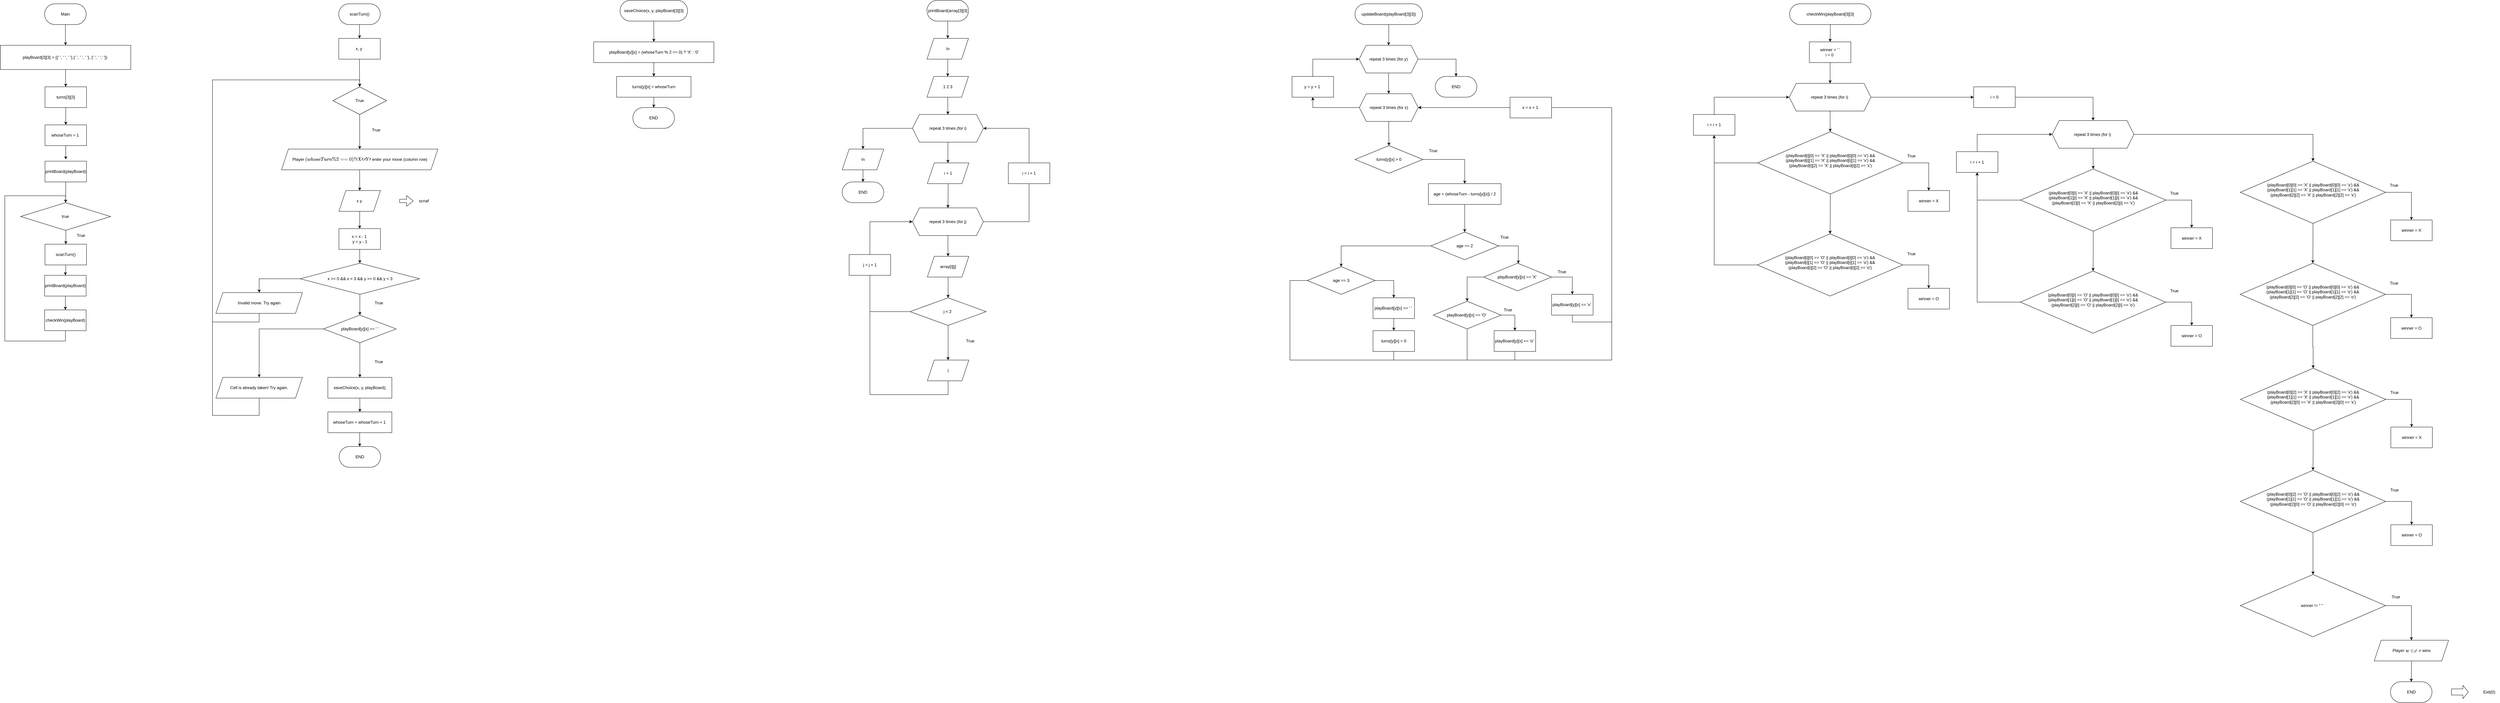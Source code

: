<mxfile>
    <diagram name="Page-1" id="CCfLwOTDMm2aRFTN9VpO">
        <mxGraphModel dx="909" dy="486" grid="1" gridSize="10" guides="1" tooltips="1" connect="1" arrows="1" fold="1" page="1" pageScale="1" pageWidth="850" pageHeight="1100" math="0" shadow="0">
            <root>
                <mxCell id="0"/>
                <mxCell id="1" parent="0"/>
                <mxCell id="NhcGAeQ0xQc54fAubXee-3" value="" style="edgeStyle=orthogonalEdgeStyle;rounded=0;orthogonalLoop=1;jettySize=auto;html=1;" parent="1" source="NhcGAeQ0xQc54fAubXee-1" target="NhcGAeQ0xQc54fAubXee-2" edge="1">
                    <mxGeometry relative="1" as="geometry"/>
                </mxCell>
                <mxCell id="NhcGAeQ0xQc54fAubXee-1" value="Main" style="rounded=1;whiteSpace=wrap;html=1;arcSize=50;" parent="1" vertex="1">
                    <mxGeometry x="365" y="60" width="120" height="60" as="geometry"/>
                </mxCell>
                <mxCell id="NhcGAeQ0xQc54fAubXee-5" value="" style="edgeStyle=orthogonalEdgeStyle;rounded=0;orthogonalLoop=1;jettySize=auto;html=1;" parent="1" source="NhcGAeQ0xQc54fAubXee-2" target="NhcGAeQ0xQc54fAubXee-4" edge="1">
                    <mxGeometry relative="1" as="geometry"/>
                </mxCell>
                <mxCell id="NhcGAeQ0xQc54fAubXee-2" value="playBoard[3][3] = {&lt;span style=&quot;background-color: transparent; color: light-dark(rgb(0, 0, 0), rgb(255, 255, 255));&quot;&gt;{&#39; &#39;, &#39; &#39;, &#39; &#39;},{&#39; &#39;, &#39; &#39;, &#39; &#39;}, {&#39; &#39;, &#39; &#39;,&#39; &#39;}}&amp;nbsp;&lt;/span&gt;" style="rounded=0;whiteSpace=wrap;html=1;" parent="1" vertex="1">
                    <mxGeometry x="237" y="180" width="377" height="70" as="geometry"/>
                </mxCell>
                <mxCell id="NhcGAeQ0xQc54fAubXee-7" value="" style="edgeStyle=orthogonalEdgeStyle;rounded=0;orthogonalLoop=1;jettySize=auto;html=1;" parent="1" source="NhcGAeQ0xQc54fAubXee-4" target="NhcGAeQ0xQc54fAubXee-6" edge="1">
                    <mxGeometry relative="1" as="geometry"/>
                </mxCell>
                <mxCell id="NhcGAeQ0xQc54fAubXee-4" value="turns[3][3]" style="rounded=0;whiteSpace=wrap;html=1;" parent="1" vertex="1">
                    <mxGeometry x="366" y="300" width="120" height="60" as="geometry"/>
                </mxCell>
                <mxCell id="NhcGAeQ0xQc54fAubXee-11" value="" style="edgeStyle=orthogonalEdgeStyle;rounded=0;orthogonalLoop=1;jettySize=auto;html=1;" parent="1" source="NhcGAeQ0xQc54fAubXee-6" edge="1">
                    <mxGeometry relative="1" as="geometry">
                        <mxPoint x="426" y="510" as="targetPoint"/>
                    </mxGeometry>
                </mxCell>
                <mxCell id="NhcGAeQ0xQc54fAubXee-6" value="whoseTurn = 1&amp;nbsp;" style="rounded=0;whiteSpace=wrap;html=1;" parent="1" vertex="1">
                    <mxGeometry x="366" y="410" width="120" height="60" as="geometry"/>
                </mxCell>
                <mxCell id="NhcGAeQ0xQc54fAubXee-26" value="" style="edgeStyle=orthogonalEdgeStyle;rounded=0;orthogonalLoop=1;jettySize=auto;html=1;" parent="1" source="NhcGAeQ0xQc54fAubXee-24" target="NhcGAeQ0xQc54fAubXee-25" edge="1">
                    <mxGeometry relative="1" as="geometry"/>
                </mxCell>
                <mxCell id="NhcGAeQ0xQc54fAubXee-24" value="scanTurn()" style="rounded=1;whiteSpace=wrap;html=1;arcSize=50;" parent="1" vertex="1">
                    <mxGeometry x="1215" y="60" width="120" height="60" as="geometry"/>
                </mxCell>
                <mxCell id="NhcGAeQ0xQc54fAubXee-52" value="" style="edgeStyle=orthogonalEdgeStyle;rounded=0;orthogonalLoop=1;jettySize=auto;html=1;" parent="1" source="NhcGAeQ0xQc54fAubXee-25" target="NhcGAeQ0xQc54fAubXee-50" edge="1">
                    <mxGeometry relative="1" as="geometry"/>
                </mxCell>
                <mxCell id="NhcGAeQ0xQc54fAubXee-25" value="x, y&amp;nbsp;" style="rounded=0;whiteSpace=wrap;html=1;" parent="1" vertex="1">
                    <mxGeometry x="1215" y="160" width="120" height="60" as="geometry"/>
                </mxCell>
                <mxCell id="NhcGAeQ0xQc54fAubXee-72" value="" style="edgeStyle=orthogonalEdgeStyle;rounded=0;orthogonalLoop=1;jettySize=auto;html=1;" parent="1" source="NhcGAeQ0xQc54fAubXee-50" target="NhcGAeQ0xQc54fAubXee-54" edge="1">
                    <mxGeometry relative="1" as="geometry"/>
                </mxCell>
                <mxCell id="NhcGAeQ0xQc54fAubXee-50" value="True" style="rhombus;whiteSpace=wrap;html=1;" parent="1" vertex="1">
                    <mxGeometry x="1198" y="300" width="155" height="80" as="geometry"/>
                </mxCell>
                <mxCell id="NhcGAeQ0xQc54fAubXee-53" value="" style="edgeStyle=orthogonalEdgeStyle;rounded=0;orthogonalLoop=1;jettySize=auto;html=1;" parent="1" source="NhcGAeQ0xQc54fAubXee-54" target="NhcGAeQ0xQc54fAubXee-56" edge="1">
                    <mxGeometry relative="1" as="geometry"/>
                </mxCell>
                <mxCell id="NhcGAeQ0xQc54fAubXee-54" value="Player `(whoseTurn % 2 == 0) ? &#39;X&#39; : &#39;Y&#39;` enter your move (column row)" style="shape=parallelogram;perimeter=parallelogramPerimeter;whiteSpace=wrap;html=1;fixedSize=1;" parent="1" vertex="1">
                    <mxGeometry x="1049.5" y="480" width="452" height="60" as="geometry"/>
                </mxCell>
                <mxCell id="NhcGAeQ0xQc54fAubXee-55" value="" style="edgeStyle=orthogonalEdgeStyle;rounded=0;orthogonalLoop=1;jettySize=auto;html=1;" parent="1" source="NhcGAeQ0xQc54fAubXee-56" target="NhcGAeQ0xQc54fAubXee-60" edge="1">
                    <mxGeometry relative="1" as="geometry"/>
                </mxCell>
                <mxCell id="NhcGAeQ0xQc54fAubXee-56" value="x y&amp;nbsp;" style="shape=parallelogram;perimeter=parallelogramPerimeter;whiteSpace=wrap;html=1;fixedSize=1;" parent="1" vertex="1">
                    <mxGeometry x="1215.5" y="600" width="120" height="60" as="geometry"/>
                </mxCell>
                <mxCell id="NhcGAeQ0xQc54fAubXee-57" value="scnaf" style="text;html=1;align=center;verticalAlign=middle;whiteSpace=wrap;rounded=0;" parent="1" vertex="1">
                    <mxGeometry x="1430.5" y="615" width="60" height="30" as="geometry"/>
                </mxCell>
                <mxCell id="NhcGAeQ0xQc54fAubXee-58" value="" style="shape=flexArrow;endArrow=classic;html=1;rounded=0;entryX=0;entryY=0.5;entryDx=0;entryDy=0;" parent="1" target="NhcGAeQ0xQc54fAubXee-57" edge="1">
                    <mxGeometry width="50" height="50" relative="1" as="geometry">
                        <mxPoint x="1390.5" y="630" as="sourcePoint"/>
                        <mxPoint x="1410.5" y="620" as="targetPoint"/>
                    </mxGeometry>
                </mxCell>
                <mxCell id="NhcGAeQ0xQc54fAubXee-59" value="" style="edgeStyle=orthogonalEdgeStyle;rounded=0;orthogonalLoop=1;jettySize=auto;html=1;" parent="1" source="NhcGAeQ0xQc54fAubXee-60" target="NhcGAeQ0xQc54fAubXee-62" edge="1">
                    <mxGeometry relative="1" as="geometry"/>
                </mxCell>
                <mxCell id="NhcGAeQ0xQc54fAubXee-60" value="x = x - 1&amp;nbsp;&lt;div&gt;y = y - 1&lt;/div&gt;" style="rounded=0;whiteSpace=wrap;html=1;" parent="1" vertex="1">
                    <mxGeometry x="1215.5" y="710" width="120" height="60" as="geometry"/>
                </mxCell>
                <mxCell id="NhcGAeQ0xQc54fAubXee-61" style="edgeStyle=orthogonalEdgeStyle;rounded=0;orthogonalLoop=1;jettySize=auto;html=1;" parent="1" source="NhcGAeQ0xQc54fAubXee-62" target="NhcGAeQ0xQc54fAubXee-64" edge="1">
                    <mxGeometry relative="1" as="geometry">
                        <Array as="points">
                            <mxPoint x="1276.5" y="990"/>
                            <mxPoint x="1276.5" y="960"/>
                        </Array>
                    </mxGeometry>
                </mxCell>
                <mxCell id="NhcGAeQ0xQc54fAubXee-80" style="edgeStyle=orthogonalEdgeStyle;rounded=0;orthogonalLoop=1;jettySize=auto;html=1;" parent="1" source="NhcGAeQ0xQc54fAubXee-62" target="NhcGAeQ0xQc54fAubXee-79" edge="1">
                    <mxGeometry relative="1" as="geometry">
                        <Array as="points">
                            <mxPoint x="985" y="855"/>
                        </Array>
                    </mxGeometry>
                </mxCell>
                <mxCell id="NhcGAeQ0xQc54fAubXee-62" value="x &amp;gt;= 0 &amp;amp;&amp;amp; x &amp;lt; 3 &amp;amp;&amp;amp; y &amp;gt;= 0 &amp;amp;&amp;amp; y &amp;lt; 3" style="rhombus;whiteSpace=wrap;html=1;" parent="1" vertex="1">
                    <mxGeometry x="1103.5" y="810" width="345" height="90" as="geometry"/>
                </mxCell>
                <mxCell id="NhcGAeQ0xQc54fAubXee-63" value="" style="edgeStyle=orthogonalEdgeStyle;rounded=0;orthogonalLoop=1;jettySize=auto;html=1;" parent="1" source="NhcGAeQ0xQc54fAubXee-64" target="NhcGAeQ0xQc54fAubXee-68" edge="1">
                    <mxGeometry relative="1" as="geometry"/>
                </mxCell>
                <mxCell id="NhcGAeQ0xQc54fAubXee-76" style="edgeStyle=orthogonalEdgeStyle;rounded=0;orthogonalLoop=1;jettySize=auto;html=1;entryX=0.5;entryY=0;entryDx=0;entryDy=0;" parent="1" source="NhcGAeQ0xQc54fAubXee-64" target="NhcGAeQ0xQc54fAubXee-75" edge="1">
                    <mxGeometry relative="1" as="geometry"/>
                </mxCell>
                <mxCell id="NhcGAeQ0xQc54fAubXee-64" value="playBoard[y][x] == &#39; &#39;" style="rhombus;whiteSpace=wrap;html=1;" parent="1" vertex="1">
                    <mxGeometry x="1171" y="960" width="210" height="80" as="geometry"/>
                </mxCell>
                <mxCell id="NhcGAeQ0xQc54fAubXee-65" value="True" style="text;html=1;align=center;verticalAlign=middle;whiteSpace=wrap;rounded=0;" parent="1" vertex="1">
                    <mxGeometry x="1300.5" y="910" width="60" height="30" as="geometry"/>
                </mxCell>
                <mxCell id="NhcGAeQ0xQc54fAubXee-66" value="True" style="text;html=1;align=center;verticalAlign=middle;whiteSpace=wrap;rounded=0;" parent="1" vertex="1">
                    <mxGeometry x="1300.5" y="1080" width="60" height="30" as="geometry"/>
                </mxCell>
                <mxCell id="NhcGAeQ0xQc54fAubXee-67" value="" style="edgeStyle=orthogonalEdgeStyle;rounded=0;orthogonalLoop=1;jettySize=auto;html=1;" parent="1" source="NhcGAeQ0xQc54fAubXee-68" target="NhcGAeQ0xQc54fAubXee-70" edge="1">
                    <mxGeometry relative="1" as="geometry"/>
                </mxCell>
                <mxCell id="NhcGAeQ0xQc54fAubXee-68" value="saveChoice(x, y, playBoard);" style="rounded=0;whiteSpace=wrap;html=1;" parent="1" vertex="1">
                    <mxGeometry x="1183.5" y="1140" width="185" height="60" as="geometry"/>
                </mxCell>
                <mxCell id="NhcGAeQ0xQc54fAubXee-69" value="" style="edgeStyle=orthogonalEdgeStyle;rounded=0;orthogonalLoop=1;jettySize=auto;html=1;" parent="1" source="NhcGAeQ0xQc54fAubXee-70" edge="1">
                    <mxGeometry relative="1" as="geometry">
                        <mxPoint x="1275.478" y="1340" as="targetPoint"/>
                    </mxGeometry>
                </mxCell>
                <mxCell id="NhcGAeQ0xQc54fAubXee-70" value="whoseTurn = whoseTurn + 1&amp;nbsp;" style="rounded=0;whiteSpace=wrap;html=1;" parent="1" vertex="1">
                    <mxGeometry x="1183.5" y="1240" width="185" height="60" as="geometry"/>
                </mxCell>
                <mxCell id="NhcGAeQ0xQc54fAubXee-73" value="True" style="text;html=1;align=center;verticalAlign=middle;whiteSpace=wrap;rounded=0;" parent="1" vertex="1">
                    <mxGeometry x="1293" y="410" width="60" height="30" as="geometry"/>
                </mxCell>
                <mxCell id="NhcGAeQ0xQc54fAubXee-77" style="edgeStyle=orthogonalEdgeStyle;rounded=0;orthogonalLoop=1;jettySize=auto;html=1;entryX=0.5;entryY=0;entryDx=0;entryDy=0;" parent="1" source="NhcGAeQ0xQc54fAubXee-75" target="NhcGAeQ0xQc54fAubXee-50" edge="1">
                    <mxGeometry relative="1" as="geometry">
                        <Array as="points">
                            <mxPoint x="985" y="1250"/>
                            <mxPoint x="850" y="1250"/>
                            <mxPoint x="850" y="280"/>
                            <mxPoint x="1276" y="280"/>
                        </Array>
                    </mxGeometry>
                </mxCell>
                <mxCell id="NhcGAeQ0xQc54fAubXee-75" value="Cell is already taken! Try again." style="shape=parallelogram;perimeter=parallelogramPerimeter;whiteSpace=wrap;html=1;fixedSize=1;" parent="1" vertex="1">
                    <mxGeometry x="860" y="1140" width="250" height="60" as="geometry"/>
                </mxCell>
                <mxCell id="NhcGAeQ0xQc54fAubXee-81" style="edgeStyle=orthogonalEdgeStyle;rounded=0;orthogonalLoop=1;jettySize=auto;html=1;entryX=0.5;entryY=0;entryDx=0;entryDy=0;" parent="1" source="NhcGAeQ0xQc54fAubXee-79" target="NhcGAeQ0xQc54fAubXee-50" edge="1">
                    <mxGeometry relative="1" as="geometry">
                        <Array as="points">
                            <mxPoint x="985" y="980"/>
                            <mxPoint x="850" y="980"/>
                            <mxPoint x="850" y="280"/>
                            <mxPoint x="1275" y="280"/>
                        </Array>
                    </mxGeometry>
                </mxCell>
                <mxCell id="NhcGAeQ0xQc54fAubXee-79" value="&lt;span style=&quot;text-align: left;&quot;&gt;Invalid move. Try again&lt;/span&gt;" style="shape=parallelogram;perimeter=parallelogramPerimeter;whiteSpace=wrap;html=1;fixedSize=1;" parent="1" vertex="1">
                    <mxGeometry x="860" y="895" width="250" height="60" as="geometry"/>
                </mxCell>
                <mxCell id="NhcGAeQ0xQc54fAubXee-82" value="END" style="rounded=1;whiteSpace=wrap;html=1;arcSize=50;" parent="1" vertex="1">
                    <mxGeometry x="1216" y="1340" width="120" height="60" as="geometry"/>
                </mxCell>
                <mxCell id="VlTGWlfuHlnU-Y2UPzUy-5" value="" style="edgeStyle=orthogonalEdgeStyle;rounded=0;orthogonalLoop=1;jettySize=auto;html=1;" parent="1" source="VlTGWlfuHlnU-Y2UPzUy-2" target="VlTGWlfuHlnU-Y2UPzUy-4" edge="1">
                    <mxGeometry relative="1" as="geometry"/>
                </mxCell>
                <mxCell id="VlTGWlfuHlnU-Y2UPzUy-2" value="saveChoice(x, y, playBoard[3][3]" style="rounded=1;whiteSpace=wrap;html=1;arcSize=50;" parent="1" vertex="1">
                    <mxGeometry x="2028" y="50" width="195" height="60" as="geometry"/>
                </mxCell>
                <mxCell id="rTqfl7RvxBRZZm_zLEZS-4" value="" style="edgeStyle=orthogonalEdgeStyle;rounded=0;orthogonalLoop=1;jettySize=auto;html=1;" parent="1" source="VlTGWlfuHlnU-Y2UPzUy-4" target="rTqfl7RvxBRZZm_zLEZS-3" edge="1">
                    <mxGeometry relative="1" as="geometry"/>
                </mxCell>
                <mxCell id="VlTGWlfuHlnU-Y2UPzUy-4" value="playBoard[y][x] = (whoseTurn % 2 == 0) ? &#39;X&#39; : &#39;0&#39;" style="rounded=0;whiteSpace=wrap;html=1;" parent="1" vertex="1">
                    <mxGeometry x="1951.75" y="170" width="347.5" height="60" as="geometry"/>
                </mxCell>
                <mxCell id="VlTGWlfuHlnU-Y2UPzUy-6" value="END" style="rounded=1;whiteSpace=wrap;html=1;arcSize=50;" parent="1" vertex="1">
                    <mxGeometry x="2065" y="360" width="120" height="60" as="geometry"/>
                </mxCell>
                <mxCell id="rTqfl7RvxBRZZm_zLEZS-7" value="" style="edgeStyle=orthogonalEdgeStyle;rounded=0;orthogonalLoop=1;jettySize=auto;html=1;" parent="1" source="VlTGWlfuHlnU-Y2UPzUy-8" edge="1">
                    <mxGeometry relative="1" as="geometry">
                        <mxPoint x="2975" y="160" as="targetPoint"/>
                    </mxGeometry>
                </mxCell>
                <mxCell id="VlTGWlfuHlnU-Y2UPzUy-8" value="printBoard(array[3][3]" style="rounded=1;whiteSpace=wrap;html=1;arcSize=50;" parent="1" vertex="1">
                    <mxGeometry x="2915" y="50" width="120" height="60" as="geometry"/>
                </mxCell>
                <mxCell id="rTqfl7RvxBRZZm_zLEZS-5" value="" style="edgeStyle=orthogonalEdgeStyle;rounded=0;orthogonalLoop=1;jettySize=auto;html=1;" parent="1" source="rTqfl7RvxBRZZm_zLEZS-3" target="VlTGWlfuHlnU-Y2UPzUy-6" edge="1">
                    <mxGeometry relative="1" as="geometry"/>
                </mxCell>
                <mxCell id="rTqfl7RvxBRZZm_zLEZS-3" value="turns[y][x] = whoseTurn" style="rounded=0;whiteSpace=wrap;html=1;" parent="1" vertex="1">
                    <mxGeometry x="2018" y="270" width="215" height="60" as="geometry"/>
                </mxCell>
                <mxCell id="rTqfl7RvxBRZZm_zLEZS-10" value="" style="edgeStyle=orthogonalEdgeStyle;rounded=0;orthogonalLoop=1;jettySize=auto;html=1;" parent="1" source="rTqfl7RvxBRZZm_zLEZS-8" target="rTqfl7RvxBRZZm_zLEZS-9" edge="1">
                    <mxGeometry relative="1" as="geometry"/>
                </mxCell>
                <mxCell id="rTqfl7RvxBRZZm_zLEZS-8" value="\n" style="shape=parallelogram;perimeter=parallelogramPerimeter;whiteSpace=wrap;html=1;fixedSize=1;" parent="1" vertex="1">
                    <mxGeometry x="2915" y="160" width="120" height="60" as="geometry"/>
                </mxCell>
                <mxCell id="rTqfl7RvxBRZZm_zLEZS-13" style="edgeStyle=orthogonalEdgeStyle;rounded=0;orthogonalLoop=1;jettySize=auto;html=1;" parent="1" source="rTqfl7RvxBRZZm_zLEZS-9" target="rTqfl7RvxBRZZm_zLEZS-11" edge="1">
                    <mxGeometry relative="1" as="geometry"/>
                </mxCell>
                <mxCell id="rTqfl7RvxBRZZm_zLEZS-9" value="1 2 3" style="shape=parallelogram;perimeter=parallelogramPerimeter;whiteSpace=wrap;html=1;fixedSize=1;" parent="1" vertex="1">
                    <mxGeometry x="2915" y="270" width="120" height="60" as="geometry"/>
                </mxCell>
                <mxCell id="rTqfl7RvxBRZZm_zLEZS-15" value="" style="edgeStyle=orthogonalEdgeStyle;rounded=0;orthogonalLoop=1;jettySize=auto;html=1;" parent="1" source="rTqfl7RvxBRZZm_zLEZS-11" edge="1">
                    <mxGeometry relative="1" as="geometry">
                        <mxPoint x="2975.5" y="520" as="targetPoint"/>
                    </mxGeometry>
                </mxCell>
                <mxCell id="rTqfl7RvxBRZZm_zLEZS-45" style="edgeStyle=orthogonalEdgeStyle;rounded=0;orthogonalLoop=1;jettySize=auto;html=1;" parent="1" source="rTqfl7RvxBRZZm_zLEZS-11" target="rTqfl7RvxBRZZm_zLEZS-44" edge="1">
                    <mxGeometry relative="1" as="geometry"/>
                </mxCell>
                <mxCell id="rTqfl7RvxBRZZm_zLEZS-11" value="repeat 3 times (for i)" style="shape=hexagon;perimeter=hexagonPerimeter2;whiteSpace=wrap;html=1;fixedSize=1;" parent="1" vertex="1">
                    <mxGeometry x="2873" y="380" width="205" height="80" as="geometry"/>
                </mxCell>
                <mxCell id="rTqfl7RvxBRZZm_zLEZS-30" value="" style="edgeStyle=orthogonalEdgeStyle;rounded=0;orthogonalLoop=1;jettySize=auto;html=1;" parent="1" source="rTqfl7RvxBRZZm_zLEZS-21" target="rTqfl7RvxBRZZm_zLEZS-29" edge="1">
                    <mxGeometry relative="1" as="geometry"/>
                </mxCell>
                <mxCell id="rTqfl7RvxBRZZm_zLEZS-21" value="i + 1" style="shape=parallelogram;perimeter=parallelogramPerimeter;whiteSpace=wrap;html=1;fixedSize=1;" parent="1" vertex="1">
                    <mxGeometry x="2916" y="520" width="120" height="60" as="geometry"/>
                </mxCell>
                <mxCell id="rTqfl7RvxBRZZm_zLEZS-34" value="" style="edgeStyle=orthogonalEdgeStyle;rounded=0;orthogonalLoop=1;jettySize=auto;html=1;" parent="1" source="rTqfl7RvxBRZZm_zLEZS-29" target="rTqfl7RvxBRZZm_zLEZS-33" edge="1">
                    <mxGeometry relative="1" as="geometry"/>
                </mxCell>
                <mxCell id="rTqfl7RvxBRZZm_zLEZS-43" style="edgeStyle=orthogonalEdgeStyle;rounded=0;orthogonalLoop=1;jettySize=auto;html=1;entryX=1;entryY=0.5;entryDx=0;entryDy=0;" parent="1" source="rTqfl7RvxBRZZm_zLEZS-29" target="rTqfl7RvxBRZZm_zLEZS-11" edge="1">
                    <mxGeometry relative="1" as="geometry">
                        <Array as="points">
                            <mxPoint x="3210" y="690"/>
                            <mxPoint x="3210" y="420"/>
                        </Array>
                    </mxGeometry>
                </mxCell>
                <mxCell id="rTqfl7RvxBRZZm_zLEZS-29" value="repeat 3 times (for j)" style="shape=hexagon;perimeter=hexagonPerimeter2;whiteSpace=wrap;html=1;fixedSize=1;" parent="1" vertex="1">
                    <mxGeometry x="2873" y="650" width="205" height="80" as="geometry"/>
                </mxCell>
                <mxCell id="rTqfl7RvxBRZZm_zLEZS-36" value="" style="edgeStyle=orthogonalEdgeStyle;rounded=0;orthogonalLoop=1;jettySize=auto;html=1;" parent="1" source="rTqfl7RvxBRZZm_zLEZS-33" target="rTqfl7RvxBRZZm_zLEZS-35" edge="1">
                    <mxGeometry relative="1" as="geometry"/>
                </mxCell>
                <mxCell id="rTqfl7RvxBRZZm_zLEZS-33" value="array[i][j]" style="shape=parallelogram;perimeter=parallelogramPerimeter;whiteSpace=wrap;html=1;fixedSize=1;" parent="1" vertex="1">
                    <mxGeometry x="2916" y="790" width="120" height="60" as="geometry"/>
                </mxCell>
                <mxCell id="rTqfl7RvxBRZZm_zLEZS-40" value="" style="edgeStyle=orthogonalEdgeStyle;rounded=0;orthogonalLoop=1;jettySize=auto;html=1;" parent="1" source="rTqfl7RvxBRZZm_zLEZS-35" target="rTqfl7RvxBRZZm_zLEZS-39" edge="1">
                    <mxGeometry relative="1" as="geometry"/>
                </mxCell>
                <mxCell id="rTqfl7RvxBRZZm_zLEZS-42" style="edgeStyle=orthogonalEdgeStyle;rounded=0;orthogonalLoop=1;jettySize=auto;html=1;entryX=0;entryY=0.5;entryDx=0;entryDy=0;" parent="1" source="rTqfl7RvxBRZZm_zLEZS-35" target="rTqfl7RvxBRZZm_zLEZS-29" edge="1">
                    <mxGeometry relative="1" as="geometry">
                        <Array as="points">
                            <mxPoint x="2750" y="950"/>
                            <mxPoint x="2750" y="690"/>
                        </Array>
                    </mxGeometry>
                </mxCell>
                <mxCell id="rTqfl7RvxBRZZm_zLEZS-35" value="j &amp;lt; 2&amp;nbsp;" style="rhombus;whiteSpace=wrap;html=1;" parent="1" vertex="1">
                    <mxGeometry x="2866" y="910" width="220" height="80" as="geometry"/>
                </mxCell>
                <mxCell id="rTqfl7RvxBRZZm_zLEZS-38" value="True" style="text;html=1;align=center;verticalAlign=middle;whiteSpace=wrap;rounded=0;" parent="1" vertex="1">
                    <mxGeometry x="3010" y="1020" width="60" height="30" as="geometry"/>
                </mxCell>
                <mxCell id="rTqfl7RvxBRZZm_zLEZS-41" style="edgeStyle=orthogonalEdgeStyle;rounded=0;orthogonalLoop=1;jettySize=auto;html=1;entryX=0;entryY=0.5;entryDx=0;entryDy=0;" parent="1" source="rTqfl7RvxBRZZm_zLEZS-39" target="rTqfl7RvxBRZZm_zLEZS-29" edge="1">
                    <mxGeometry relative="1" as="geometry">
                        <Array as="points">
                            <mxPoint x="2976" y="1190"/>
                            <mxPoint x="2750" y="1190"/>
                            <mxPoint x="2750" y="690"/>
                        </Array>
                    </mxGeometry>
                </mxCell>
                <mxCell id="rTqfl7RvxBRZZm_zLEZS-39" value="|" style="shape=parallelogram;perimeter=parallelogramPerimeter;whiteSpace=wrap;html=1;fixedSize=1;" parent="1" vertex="1">
                    <mxGeometry x="2916" y="1090" width="120" height="60" as="geometry"/>
                </mxCell>
                <mxCell id="rTqfl7RvxBRZZm_zLEZS-47" value="" style="edgeStyle=orthogonalEdgeStyle;rounded=0;orthogonalLoop=1;jettySize=auto;html=1;" parent="1" source="rTqfl7RvxBRZZm_zLEZS-44" target="rTqfl7RvxBRZZm_zLEZS-46" edge="1">
                    <mxGeometry relative="1" as="geometry"/>
                </mxCell>
                <mxCell id="rTqfl7RvxBRZZm_zLEZS-44" value="\n" style="shape=parallelogram;perimeter=parallelogramPerimeter;whiteSpace=wrap;html=1;fixedSize=1;" parent="1" vertex="1">
                    <mxGeometry x="2670" y="480" width="120" height="60" as="geometry"/>
                </mxCell>
                <mxCell id="rTqfl7RvxBRZZm_zLEZS-46" value="END" style="rounded=1;whiteSpace=wrap;html=1;arcSize=50;" parent="1" vertex="1">
                    <mxGeometry x="2670" y="575" width="120" height="60" as="geometry"/>
                </mxCell>
                <mxCell id="rTqfl7RvxBRZZm_zLEZS-50" value="" style="edgeStyle=orthogonalEdgeStyle;rounded=0;orthogonalLoop=1;jettySize=auto;html=1;" parent="1" source="rTqfl7RvxBRZZm_zLEZS-48" target="rTqfl7RvxBRZZm_zLEZS-49" edge="1">
                    <mxGeometry relative="1" as="geometry"/>
                </mxCell>
                <mxCell id="rTqfl7RvxBRZZm_zLEZS-48" value="updateBoard(playBoard[3][3])" style="rounded=1;whiteSpace=wrap;html=1;arcSize=50;" parent="1" vertex="1">
                    <mxGeometry x="4152" y="60" width="195" height="60" as="geometry"/>
                </mxCell>
                <mxCell id="rTqfl7RvxBRZZm_zLEZS-52" value="" style="edgeStyle=orthogonalEdgeStyle;rounded=0;orthogonalLoop=1;jettySize=auto;html=1;" parent="1" source="rTqfl7RvxBRZZm_zLEZS-49" target="rTqfl7RvxBRZZm_zLEZS-51" edge="1">
                    <mxGeometry relative="1" as="geometry"/>
                </mxCell>
                <mxCell id="rTqfl7RvxBRZZm_zLEZS-88" style="edgeStyle=orthogonalEdgeStyle;rounded=0;orthogonalLoop=1;jettySize=auto;html=1;" parent="1" source="rTqfl7RvxBRZZm_zLEZS-49" target="rTqfl7RvxBRZZm_zLEZS-87" edge="1">
                    <mxGeometry relative="1" as="geometry"/>
                </mxCell>
                <mxCell id="rTqfl7RvxBRZZm_zLEZS-49" value="repeat 3 times (for y)" style="shape=hexagon;perimeter=hexagonPerimeter2;whiteSpace=wrap;html=1;fixedSize=1;" parent="1" vertex="1">
                    <mxGeometry x="4164" y="180" width="170" height="80" as="geometry"/>
                </mxCell>
                <mxCell id="rTqfl7RvxBRZZm_zLEZS-55" style="edgeStyle=orthogonalEdgeStyle;rounded=0;orthogonalLoop=1;jettySize=auto;html=1;" parent="1" source="rTqfl7RvxBRZZm_zLEZS-51" target="rTqfl7RvxBRZZm_zLEZS-53" edge="1">
                    <mxGeometry relative="1" as="geometry"/>
                </mxCell>
                <mxCell id="Nqgy3YUJCUdTd1dHTm8s-17" style="edgeStyle=orthogonalEdgeStyle;rounded=0;orthogonalLoop=1;jettySize=auto;html=1;entryX=0.5;entryY=1;entryDx=0;entryDy=0;" parent="1" source="rTqfl7RvxBRZZm_zLEZS-51" target="Nqgy3YUJCUdTd1dHTm8s-16" edge="1">
                    <mxGeometry relative="1" as="geometry"/>
                </mxCell>
                <mxCell id="rTqfl7RvxBRZZm_zLEZS-51" value="repeat 3 times (for x)" style="shape=hexagon;perimeter=hexagonPerimeter2;whiteSpace=wrap;html=1;fixedSize=1;" parent="1" vertex="1">
                    <mxGeometry x="4164.5" y="320" width="170" height="80" as="geometry"/>
                </mxCell>
                <mxCell id="rTqfl7RvxBRZZm_zLEZS-57" style="edgeStyle=orthogonalEdgeStyle;rounded=0;orthogonalLoop=1;jettySize=auto;html=1;" parent="1" source="rTqfl7RvxBRZZm_zLEZS-53" target="rTqfl7RvxBRZZm_zLEZS-56" edge="1">
                    <mxGeometry relative="1" as="geometry"/>
                </mxCell>
                <mxCell id="rTqfl7RvxBRZZm_zLEZS-53" value="turns[y][x] &amp;gt; 0" style="rhombus;whiteSpace=wrap;html=1;" parent="1" vertex="1">
                    <mxGeometry x="4152" y="470" width="196" height="80" as="geometry"/>
                </mxCell>
                <mxCell id="rTqfl7RvxBRZZm_zLEZS-60" value="" style="edgeStyle=orthogonalEdgeStyle;rounded=0;orthogonalLoop=1;jettySize=auto;html=1;" parent="1" source="rTqfl7RvxBRZZm_zLEZS-56" target="rTqfl7RvxBRZZm_zLEZS-59" edge="1">
                    <mxGeometry relative="1" as="geometry"/>
                </mxCell>
                <mxCell id="rTqfl7RvxBRZZm_zLEZS-56" value="age = (whoseTurn - turns[y][x]) / 2" style="rounded=0;whiteSpace=wrap;html=1;" parent="1" vertex="1">
                    <mxGeometry x="4364" y="580" width="210" height="60" as="geometry"/>
                </mxCell>
                <mxCell id="rTqfl7RvxBRZZm_zLEZS-58" value="True" style="text;html=1;align=center;verticalAlign=middle;whiteSpace=wrap;rounded=0;" parent="1" vertex="1">
                    <mxGeometry x="4348" y="470" width="60" height="30" as="geometry"/>
                </mxCell>
                <mxCell id="rTqfl7RvxBRZZm_zLEZS-63" style="edgeStyle=orthogonalEdgeStyle;rounded=0;orthogonalLoop=1;jettySize=auto;html=1;" parent="1" source="rTqfl7RvxBRZZm_zLEZS-59" target="rTqfl7RvxBRZZm_zLEZS-62" edge="1">
                    <mxGeometry relative="1" as="geometry">
                        <Array as="points">
                            <mxPoint x="4624" y="760"/>
                        </Array>
                    </mxGeometry>
                </mxCell>
                <mxCell id="rTqfl7RvxBRZZm_zLEZS-79" style="edgeStyle=orthogonalEdgeStyle;rounded=0;orthogonalLoop=1;jettySize=auto;html=1;" parent="1" source="rTqfl7RvxBRZZm_zLEZS-59" target="rTqfl7RvxBRZZm_zLEZS-77" edge="1">
                    <mxGeometry relative="1" as="geometry"/>
                </mxCell>
                <mxCell id="rTqfl7RvxBRZZm_zLEZS-59" value="age == 2" style="rhombus;whiteSpace=wrap;html=1;" parent="1" vertex="1">
                    <mxGeometry x="4371" y="720" width="196" height="80" as="geometry"/>
                </mxCell>
                <mxCell id="rTqfl7RvxBRZZm_zLEZS-61" value="True" style="text;html=1;align=center;verticalAlign=middle;whiteSpace=wrap;rounded=0;" parent="1" vertex="1">
                    <mxGeometry x="4554" y="720" width="60" height="30" as="geometry"/>
                </mxCell>
                <mxCell id="rTqfl7RvxBRZZm_zLEZS-65" style="edgeStyle=orthogonalEdgeStyle;rounded=0;orthogonalLoop=1;jettySize=auto;html=1;" parent="1" source="rTqfl7RvxBRZZm_zLEZS-62" target="rTqfl7RvxBRZZm_zLEZS-64" edge="1">
                    <mxGeometry relative="1" as="geometry">
                        <Array as="points">
                            <mxPoint x="4780" y="850"/>
                        </Array>
                    </mxGeometry>
                </mxCell>
                <mxCell id="rTqfl7RvxBRZZm_zLEZS-68" style="edgeStyle=orthogonalEdgeStyle;rounded=0;orthogonalLoop=1;jettySize=auto;html=1;" parent="1" source="rTqfl7RvxBRZZm_zLEZS-62" target="rTqfl7RvxBRZZm_zLEZS-67" edge="1">
                    <mxGeometry relative="1" as="geometry">
                        <Array as="points">
                            <mxPoint x="4476" y="850"/>
                        </Array>
                    </mxGeometry>
                </mxCell>
                <mxCell id="rTqfl7RvxBRZZm_zLEZS-62" value="playBoard[y][x] == &#39;X&#39;&amp;nbsp;" style="rhombus;whiteSpace=wrap;html=1;" parent="1" vertex="1">
                    <mxGeometry x="4524" y="810" width="196" height="80" as="geometry"/>
                </mxCell>
                <mxCell id="rTqfl7RvxBRZZm_zLEZS-64" value="playBoard[y][x] == &#39;x&#39;&amp;nbsp;" style="rounded=0;whiteSpace=wrap;html=1;" parent="1" vertex="1">
                    <mxGeometry x="4720" y="900" width="120" height="60" as="geometry"/>
                </mxCell>
                <mxCell id="rTqfl7RvxBRZZm_zLEZS-66" value="True" style="text;html=1;align=center;verticalAlign=middle;whiteSpace=wrap;rounded=0;" parent="1" vertex="1">
                    <mxGeometry x="4720" y="820" width="60" height="30" as="geometry"/>
                </mxCell>
                <mxCell id="rTqfl7RvxBRZZm_zLEZS-70" style="edgeStyle=orthogonalEdgeStyle;rounded=0;orthogonalLoop=1;jettySize=auto;html=1;entryX=0.5;entryY=0;entryDx=0;entryDy=0;" parent="1" source="rTqfl7RvxBRZZm_zLEZS-67" target="rTqfl7RvxBRZZm_zLEZS-69" edge="1">
                    <mxGeometry relative="1" as="geometry">
                        <Array as="points">
                            <mxPoint x="4614" y="960"/>
                        </Array>
                    </mxGeometry>
                </mxCell>
                <mxCell id="rTqfl7RvxBRZZm_zLEZS-76" style="edgeStyle=orthogonalEdgeStyle;rounded=0;orthogonalLoop=1;jettySize=auto;html=1;entryX=1;entryY=0.5;entryDx=0;entryDy=0;" parent="1" source="rTqfl7RvxBRZZm_zLEZS-67" target="rTqfl7RvxBRZZm_zLEZS-51" edge="1">
                    <mxGeometry relative="1" as="geometry">
                        <Array as="points">
                            <mxPoint x="4476" y="1090"/>
                            <mxPoint x="4894" y="1090"/>
                            <mxPoint x="4894" y="360"/>
                        </Array>
                    </mxGeometry>
                </mxCell>
                <mxCell id="rTqfl7RvxBRZZm_zLEZS-67" value="playBoard[y][x] == &#39;O&#39;&amp;nbsp;" style="rhombus;whiteSpace=wrap;html=1;" parent="1" vertex="1">
                    <mxGeometry x="4378" y="920" width="196" height="80" as="geometry"/>
                </mxCell>
                <mxCell id="rTqfl7RvxBRZZm_zLEZS-72" style="edgeStyle=orthogonalEdgeStyle;rounded=0;orthogonalLoop=1;jettySize=auto;html=1;entryX=1;entryY=0.5;entryDx=0;entryDy=0;" parent="1" source="rTqfl7RvxBRZZm_zLEZS-69" target="rTqfl7RvxBRZZm_zLEZS-51" edge="1">
                    <mxGeometry relative="1" as="geometry">
                        <Array as="points">
                            <mxPoint x="4614" y="1090"/>
                            <mxPoint x="4894" y="1090"/>
                            <mxPoint x="4894" y="360"/>
                        </Array>
                    </mxGeometry>
                </mxCell>
                <mxCell id="rTqfl7RvxBRZZm_zLEZS-69" value="playBoard[y][x] == &#39;o&#39;&amp;nbsp;" style="rounded=0;whiteSpace=wrap;html=1;" parent="1" vertex="1">
                    <mxGeometry x="4554" y="1005" width="120" height="60" as="geometry"/>
                </mxCell>
                <mxCell id="rTqfl7RvxBRZZm_zLEZS-71" value="True" style="text;html=1;align=center;verticalAlign=middle;whiteSpace=wrap;rounded=0;" parent="1" vertex="1">
                    <mxGeometry x="4564" y="930" width="60" height="30" as="geometry"/>
                </mxCell>
                <mxCell id="rTqfl7RvxBRZZm_zLEZS-75" style="edgeStyle=orthogonalEdgeStyle;rounded=0;orthogonalLoop=1;jettySize=auto;html=1;entryX=1;entryY=0.5;entryDx=0;entryDy=0;" parent="1" source="rTqfl7RvxBRZZm_zLEZS-64" target="rTqfl7RvxBRZZm_zLEZS-51" edge="1">
                    <mxGeometry relative="1" as="geometry">
                        <mxPoint x="4840" y="930" as="sourcePoint"/>
                        <mxPoint x="4335" y="360" as="targetPoint"/>
                        <Array as="points">
                            <mxPoint x="4780" y="980"/>
                            <mxPoint x="4894" y="980"/>
                            <mxPoint x="4894" y="360"/>
                        </Array>
                    </mxGeometry>
                </mxCell>
                <mxCell id="rTqfl7RvxBRZZm_zLEZS-81" style="edgeStyle=orthogonalEdgeStyle;rounded=0;orthogonalLoop=1;jettySize=auto;html=1;" parent="1" source="rTqfl7RvxBRZZm_zLEZS-77" target="rTqfl7RvxBRZZm_zLEZS-80" edge="1">
                    <mxGeometry relative="1" as="geometry">
                        <Array as="points">
                            <mxPoint x="4264" y="860"/>
                        </Array>
                    </mxGeometry>
                </mxCell>
                <mxCell id="rTqfl7RvxBRZZm_zLEZS-84" style="edgeStyle=orthogonalEdgeStyle;rounded=0;orthogonalLoop=1;jettySize=auto;html=1;entryX=1;entryY=0.5;entryDx=0;entryDy=0;" parent="1" source="rTqfl7RvxBRZZm_zLEZS-77" target="rTqfl7RvxBRZZm_zLEZS-51" edge="1">
                    <mxGeometry relative="1" as="geometry">
                        <Array as="points">
                            <mxPoint x="3964" y="860"/>
                            <mxPoint x="3964" y="1090"/>
                            <mxPoint x="4894" y="1090"/>
                            <mxPoint x="4894" y="360"/>
                        </Array>
                    </mxGeometry>
                </mxCell>
                <mxCell id="rTqfl7RvxBRZZm_zLEZS-77" value="age == 3" style="rhombus;whiteSpace=wrap;html=1;" parent="1" vertex="1">
                    <mxGeometry x="4014" y="820" width="196" height="80" as="geometry"/>
                </mxCell>
                <mxCell id="rTqfl7RvxBRZZm_zLEZS-83" value="" style="edgeStyle=orthogonalEdgeStyle;rounded=0;orthogonalLoop=1;jettySize=auto;html=1;" parent="1" source="rTqfl7RvxBRZZm_zLEZS-80" target="rTqfl7RvxBRZZm_zLEZS-82" edge="1">
                    <mxGeometry relative="1" as="geometry"/>
                </mxCell>
                <mxCell id="rTqfl7RvxBRZZm_zLEZS-80" value="playBoard[y][x] == &#39; &#39;&amp;nbsp;" style="rounded=0;whiteSpace=wrap;html=1;" parent="1" vertex="1">
                    <mxGeometry x="4204" y="910" width="120" height="60" as="geometry"/>
                </mxCell>
                <mxCell id="rTqfl7RvxBRZZm_zLEZS-85" style="edgeStyle=orthogonalEdgeStyle;rounded=0;orthogonalLoop=1;jettySize=auto;html=1;entryX=1;entryY=0.5;entryDx=0;entryDy=0;" parent="1" source="rTqfl7RvxBRZZm_zLEZS-82" target="rTqfl7RvxBRZZm_zLEZS-51" edge="1">
                    <mxGeometry relative="1" as="geometry">
                        <Array as="points">
                            <mxPoint x="4264" y="1090"/>
                            <mxPoint x="4894" y="1090"/>
                            <mxPoint x="4894" y="360"/>
                        </Array>
                    </mxGeometry>
                </mxCell>
                <mxCell id="rTqfl7RvxBRZZm_zLEZS-82" value="turns[y][x] = 0" style="rounded=0;whiteSpace=wrap;html=1;" parent="1" vertex="1">
                    <mxGeometry x="4204" y="1005" width="120" height="60" as="geometry"/>
                </mxCell>
                <mxCell id="rTqfl7RvxBRZZm_zLEZS-87" value="END" style="rounded=1;whiteSpace=wrap;html=1;arcSize=50;" parent="1" vertex="1">
                    <mxGeometry x="4384" y="270" width="120" height="60" as="geometry"/>
                </mxCell>
                <mxCell id="Nqgy3YUJCUdTd1dHTm8s-11" value="" style="edgeStyle=orthogonalEdgeStyle;rounded=0;orthogonalLoop=1;jettySize=auto;html=1;" parent="1" source="Nqgy3YUJCUdTd1dHTm8s-1" target="Nqgy3YUJCUdTd1dHTm8s-9" edge="1">
                    <mxGeometry relative="1" as="geometry"/>
                </mxCell>
                <mxCell id="Nqgy3YUJCUdTd1dHTm8s-1" value="printBoard(playBoard)" style="rounded=0;whiteSpace=wrap;html=1;" parent="1" vertex="1">
                    <mxGeometry x="366" y="515" width="120" height="60" as="geometry"/>
                </mxCell>
                <mxCell id="Nqgy3YUJCUdTd1dHTm8s-2" value="" style="edgeStyle=orthogonalEdgeStyle;rounded=0;orthogonalLoop=1;jettySize=auto;html=1;" parent="1" target="Nqgy3YUJCUdTd1dHTm8s-4" edge="1">
                    <mxGeometry relative="1" as="geometry">
                        <mxPoint x="425.96" y="715" as="sourcePoint"/>
                    </mxGeometry>
                </mxCell>
                <mxCell id="Nqgy3YUJCUdTd1dHTm8s-3" value="" style="edgeStyle=orthogonalEdgeStyle;rounded=0;orthogonalLoop=1;jettySize=auto;html=1;" parent="1" source="Nqgy3YUJCUdTd1dHTm8s-4" target="Nqgy3YUJCUdTd1dHTm8s-6" edge="1">
                    <mxGeometry relative="1" as="geometry"/>
                </mxCell>
                <mxCell id="Nqgy3YUJCUdTd1dHTm8s-4" value="scanTurn()" style="rounded=0;whiteSpace=wrap;html=1;" parent="1" vertex="1">
                    <mxGeometry x="365.96" y="755" width="120" height="60" as="geometry"/>
                </mxCell>
                <mxCell id="Nqgy3YUJCUdTd1dHTm8s-5" value="" style="edgeStyle=orthogonalEdgeStyle;rounded=0;orthogonalLoop=1;jettySize=auto;html=1;" parent="1" source="Nqgy3YUJCUdTd1dHTm8s-6" target="Nqgy3YUJCUdTd1dHTm8s-8" edge="1">
                    <mxGeometry relative="1" as="geometry"/>
                </mxCell>
                <mxCell id="Nqgy3YUJCUdTd1dHTm8s-6" value="printBoard(playBoard)" style="rounded=0;whiteSpace=wrap;html=1;" parent="1" vertex="1">
                    <mxGeometry x="364.96" y="845" width="120" height="60" as="geometry"/>
                </mxCell>
                <mxCell id="Nqgy3YUJCUdTd1dHTm8s-7" style="edgeStyle=orthogonalEdgeStyle;rounded=0;orthogonalLoop=1;jettySize=auto;html=1;entryX=0.5;entryY=0;entryDx=0;entryDy=0;" parent="1" source="Nqgy3YUJCUdTd1dHTm8s-8" target="Nqgy3YUJCUdTd1dHTm8s-9" edge="1">
                    <mxGeometry relative="1" as="geometry">
                        <Array as="points">
                            <mxPoint x="424.96" y="1035"/>
                            <mxPoint x="249.96" y="1035"/>
                            <mxPoint x="249.96" y="615"/>
                            <mxPoint x="425.96" y="615"/>
                        </Array>
                    </mxGeometry>
                </mxCell>
                <mxCell id="Nqgy3YUJCUdTd1dHTm8s-8" value="checkWin(playBoard)" style="rounded=0;whiteSpace=wrap;html=1;" parent="1" vertex="1">
                    <mxGeometry x="364.96" y="945" width="120" height="60" as="geometry"/>
                </mxCell>
                <mxCell id="Nqgy3YUJCUdTd1dHTm8s-9" value="true" style="rhombus;whiteSpace=wrap;html=1;" parent="1" vertex="1">
                    <mxGeometry x="295.46" y="635" width="260" height="80" as="geometry"/>
                </mxCell>
                <mxCell id="Nqgy3YUJCUdTd1dHTm8s-10" value="True" style="text;html=1;align=center;verticalAlign=middle;whiteSpace=wrap;rounded=0;" parent="1" vertex="1">
                    <mxGeometry x="439.96" y="715" width="60" height="30" as="geometry"/>
                </mxCell>
                <mxCell id="Nqgy3YUJCUdTd1dHTm8s-14" value="" style="edgeStyle=orthogonalEdgeStyle;rounded=0;orthogonalLoop=1;jettySize=auto;html=1;" parent="1" source="Nqgy3YUJCUdTd1dHTm8s-27" target="Nqgy3YUJCUdTd1dHTm8s-13" edge="1">
                    <mxGeometry relative="1" as="geometry"/>
                </mxCell>
                <mxCell id="Nqgy3YUJCUdTd1dHTm8s-12" value="checkWin(playBoard[3][3]" style="rounded=1;whiteSpace=wrap;html=1;arcSize=50;" parent="1" vertex="1">
                    <mxGeometry x="5408" y="60" width="235" height="60" as="geometry"/>
                </mxCell>
                <mxCell id="Nqgy3YUJCUdTd1dHTm8s-22" value="" style="edgeStyle=orthogonalEdgeStyle;rounded=0;orthogonalLoop=1;jettySize=auto;html=1;" parent="1" source="Nqgy3YUJCUdTd1dHTm8s-13" target="Nqgy3YUJCUdTd1dHTm8s-21" edge="1">
                    <mxGeometry relative="1" as="geometry"/>
                </mxCell>
                <mxCell id="Nqgy3YUJCUdTd1dHTm8s-56" style="edgeStyle=orthogonalEdgeStyle;rounded=0;orthogonalLoop=1;jettySize=auto;html=1;" parent="1" source="Nqgy3YUJCUdTd1dHTm8s-57" target="Nqgy3YUJCUdTd1dHTm8s-41" edge="1">
                    <mxGeometry relative="1" as="geometry"/>
                </mxCell>
                <mxCell id="Nqgy3YUJCUdTd1dHTm8s-13" value="repeat 3 times (for i)&amp;nbsp;" style="shape=hexagon;perimeter=hexagonPerimeter2;whiteSpace=wrap;html=1;fixedSize=1;" parent="1" vertex="1">
                    <mxGeometry x="5407" y="290" width="236" height="80" as="geometry"/>
                </mxCell>
                <mxCell id="Nqgy3YUJCUdTd1dHTm8s-15" value="x = x + 1&amp;nbsp;" style="rounded=0;whiteSpace=wrap;html=1;" parent="1" vertex="1">
                    <mxGeometry x="4600" y="330" width="120" height="60" as="geometry"/>
                </mxCell>
                <mxCell id="Nqgy3YUJCUdTd1dHTm8s-18" style="edgeStyle=orthogonalEdgeStyle;rounded=0;orthogonalLoop=1;jettySize=auto;html=1;entryX=0;entryY=0.5;entryDx=0;entryDy=0;" parent="1" source="Nqgy3YUJCUdTd1dHTm8s-16" target="rTqfl7RvxBRZZm_zLEZS-49" edge="1">
                    <mxGeometry relative="1" as="geometry">
                        <Array as="points">
                            <mxPoint x="4030" y="220"/>
                        </Array>
                    </mxGeometry>
                </mxCell>
                <mxCell id="Nqgy3YUJCUdTd1dHTm8s-16" value="y = y + 1&amp;nbsp;" style="rounded=0;whiteSpace=wrap;html=1;" parent="1" vertex="1">
                    <mxGeometry x="3970" y="270" width="120" height="60" as="geometry"/>
                </mxCell>
                <mxCell id="Nqgy3YUJCUdTd1dHTm8s-19" value="j = j + 1" style="rounded=0;whiteSpace=wrap;html=1;" parent="1" vertex="1">
                    <mxGeometry x="2690" y="785" width="120" height="60" as="geometry"/>
                </mxCell>
                <mxCell id="Nqgy3YUJCUdTd1dHTm8s-20" value="i = i + 1" style="rounded=0;whiteSpace=wrap;html=1;" parent="1" vertex="1">
                    <mxGeometry x="3150" y="520" width="120" height="60" as="geometry"/>
                </mxCell>
                <mxCell id="Nqgy3YUJCUdTd1dHTm8s-26" style="edgeStyle=orthogonalEdgeStyle;rounded=0;orthogonalLoop=1;jettySize=auto;html=1;entryX=0.5;entryY=0;entryDx=0;entryDy=0;" parent="1" source="Nqgy3YUJCUdTd1dHTm8s-21" target="Nqgy3YUJCUdTd1dHTm8s-25" edge="1">
                    <mxGeometry relative="1" as="geometry"/>
                </mxCell>
                <mxCell id="Nqgy3YUJCUdTd1dHTm8s-30" value="" style="edgeStyle=orthogonalEdgeStyle;rounded=0;orthogonalLoop=1;jettySize=auto;html=1;" parent="1" source="Nqgy3YUJCUdTd1dHTm8s-21" target="Nqgy3YUJCUdTd1dHTm8s-29" edge="1">
                    <mxGeometry relative="1" as="geometry"/>
                </mxCell>
                <mxCell id="Nqgy3YUJCUdTd1dHTm8s-37" style="edgeStyle=orthogonalEdgeStyle;rounded=0;orthogonalLoop=1;jettySize=auto;html=1;entryX=0.5;entryY=1;entryDx=0;entryDy=0;" parent="1" source="Nqgy3YUJCUdTd1dHTm8s-21" target="Nqgy3YUJCUdTd1dHTm8s-35" edge="1">
                    <mxGeometry relative="1" as="geometry"/>
                </mxCell>
                <mxCell id="Nqgy3YUJCUdTd1dHTm8s-21" value="&lt;div&gt;(playBoard[i][0] == &#39;X&#39; || playBoard[i][0] == &#39;x&#39;) &amp;amp;&amp;amp;&lt;/div&gt;&lt;div&gt;(playBoard[i][1] == &#39;X&#39; || playBoard[i][1] == &#39;x&#39;) &amp;amp;&amp;amp;&lt;/div&gt;&lt;div&gt;(playBoard[i][2] == &#39;X&#39; || playBoard[i][2] == &#39;x&#39;)&lt;/div&gt;&lt;div&gt;&lt;br&gt;&lt;/div&gt;" style="rhombus;whiteSpace=wrap;html=1;" parent="1" vertex="1">
                    <mxGeometry x="5315.5" y="430" width="420" height="180" as="geometry"/>
                </mxCell>
                <mxCell id="Nqgy3YUJCUdTd1dHTm8s-25" value="winner = X" style="rounded=0;whiteSpace=wrap;html=1;" parent="1" vertex="1">
                    <mxGeometry x="5750" y="600" width="120" height="60" as="geometry"/>
                </mxCell>
                <mxCell id="Nqgy3YUJCUdTd1dHTm8s-28" value="" style="edgeStyle=orthogonalEdgeStyle;rounded=0;orthogonalLoop=1;jettySize=auto;html=1;" parent="1" source="Nqgy3YUJCUdTd1dHTm8s-12" target="Nqgy3YUJCUdTd1dHTm8s-27" edge="1">
                    <mxGeometry relative="1" as="geometry">
                        <mxPoint x="5525" y="120" as="sourcePoint"/>
                        <mxPoint x="5525" y="290" as="targetPoint"/>
                    </mxGeometry>
                </mxCell>
                <mxCell id="Nqgy3YUJCUdTd1dHTm8s-27" value="winner = &#39; &#39;&lt;br&gt;i = 0&amp;nbsp;" style="rounded=0;whiteSpace=wrap;html=1;" parent="1" vertex="1">
                    <mxGeometry x="5465" y="170" width="120" height="60" as="geometry"/>
                </mxCell>
                <mxCell id="Nqgy3YUJCUdTd1dHTm8s-34" style="edgeStyle=orthogonalEdgeStyle;rounded=0;orthogonalLoop=1;jettySize=auto;html=1;entryX=0.5;entryY=0;entryDx=0;entryDy=0;" parent="1" source="Nqgy3YUJCUdTd1dHTm8s-29" target="Nqgy3YUJCUdTd1dHTm8s-32" edge="1">
                    <mxGeometry relative="1" as="geometry"/>
                </mxCell>
                <mxCell id="Nqgy3YUJCUdTd1dHTm8s-36" style="edgeStyle=orthogonalEdgeStyle;rounded=0;orthogonalLoop=1;jettySize=auto;html=1;entryX=0.5;entryY=1;entryDx=0;entryDy=0;" parent="1" source="Nqgy3YUJCUdTd1dHTm8s-29" target="Nqgy3YUJCUdTd1dHTm8s-35" edge="1">
                    <mxGeometry relative="1" as="geometry"/>
                </mxCell>
                <mxCell id="Nqgy3YUJCUdTd1dHTm8s-29" value="&lt;div&gt;&lt;div&gt;(playBoard[i][0] == &#39;O&#39; || playBoard[i][0] == &#39;o&#39;) &amp;amp;&amp;amp;&lt;/div&gt;&lt;div&gt;(playBoard[i][1] == &#39;O&#39; || playBoard[i][1] == &#39;o&#39;) &amp;amp;&amp;amp;&lt;/div&gt;&lt;div&gt;(playBoard[i][2] == &#39;O&#39; || playBoard[i][2] == &#39;o&#39;)&lt;/div&gt;&lt;/div&gt;&lt;div&gt;&lt;br&gt;&lt;/div&gt;" style="rhombus;whiteSpace=wrap;html=1;" parent="1" vertex="1">
                    <mxGeometry x="5315" y="725" width="420" height="180" as="geometry"/>
                </mxCell>
                <mxCell id="Nqgy3YUJCUdTd1dHTm8s-31" value="True" style="text;html=1;align=center;verticalAlign=middle;whiteSpace=wrap;rounded=0;" parent="1" vertex="1">
                    <mxGeometry x="5730" y="485" width="60" height="30" as="geometry"/>
                </mxCell>
                <mxCell id="Nqgy3YUJCUdTd1dHTm8s-32" value="winner = O" style="rounded=0;whiteSpace=wrap;html=1;" parent="1" vertex="1">
                    <mxGeometry x="5750" y="882.5" width="120" height="60" as="geometry"/>
                </mxCell>
                <mxCell id="Nqgy3YUJCUdTd1dHTm8s-33" value="True" style="text;html=1;align=center;verticalAlign=middle;whiteSpace=wrap;rounded=0;" parent="1" vertex="1">
                    <mxGeometry x="5730" y="767.5" width="60" height="30" as="geometry"/>
                </mxCell>
                <mxCell id="Nqgy3YUJCUdTd1dHTm8s-38" style="edgeStyle=orthogonalEdgeStyle;rounded=0;orthogonalLoop=1;jettySize=auto;html=1;entryX=0;entryY=0.5;entryDx=0;entryDy=0;" parent="1" source="Nqgy3YUJCUdTd1dHTm8s-35" target="Nqgy3YUJCUdTd1dHTm8s-13" edge="1">
                    <mxGeometry relative="1" as="geometry">
                        <Array as="points">
                            <mxPoint x="5190" y="330"/>
                        </Array>
                    </mxGeometry>
                </mxCell>
                <mxCell id="Nqgy3YUJCUdTd1dHTm8s-35" value="i = i + 1" style="rounded=0;whiteSpace=wrap;html=1;" parent="1" vertex="1">
                    <mxGeometry x="5130" y="380" width="120" height="60" as="geometry"/>
                </mxCell>
                <mxCell id="Nqgy3YUJCUdTd1dHTm8s-40" value="" style="edgeStyle=orthogonalEdgeStyle;rounded=0;orthogonalLoop=1;jettySize=auto;html=1;" parent="1" source="Nqgy3YUJCUdTd1dHTm8s-41" target="Nqgy3YUJCUdTd1dHTm8s-45" edge="1">
                    <mxGeometry relative="1" as="geometry"/>
                </mxCell>
                <mxCell id="Nqgy3YUJCUdTd1dHTm8s-66" style="edgeStyle=orthogonalEdgeStyle;rounded=0;orthogonalLoop=1;jettySize=auto;html=1;" parent="1" source="Nqgy3YUJCUdTd1dHTm8s-41" target="Nqgy3YUJCUdTd1dHTm8s-60" edge="1">
                    <mxGeometry relative="1" as="geometry"/>
                </mxCell>
                <mxCell id="Nqgy3YUJCUdTd1dHTm8s-41" value="repeat 3 times (for i)&amp;nbsp;" style="shape=hexagon;perimeter=hexagonPerimeter2;whiteSpace=wrap;html=1;fixedSize=1;" parent="1" vertex="1">
                    <mxGeometry x="6167" y="397.5" width="236" height="80" as="geometry"/>
                </mxCell>
                <mxCell id="Nqgy3YUJCUdTd1dHTm8s-42" style="edgeStyle=orthogonalEdgeStyle;rounded=0;orthogonalLoop=1;jettySize=auto;html=1;entryX=0.5;entryY=0;entryDx=0;entryDy=0;" parent="1" source="Nqgy3YUJCUdTd1dHTm8s-45" target="Nqgy3YUJCUdTd1dHTm8s-46" edge="1">
                    <mxGeometry relative="1" as="geometry"/>
                </mxCell>
                <mxCell id="Nqgy3YUJCUdTd1dHTm8s-43" value="" style="edgeStyle=orthogonalEdgeStyle;rounded=0;orthogonalLoop=1;jettySize=auto;html=1;" parent="1" source="Nqgy3YUJCUdTd1dHTm8s-45" target="Nqgy3YUJCUdTd1dHTm8s-49" edge="1">
                    <mxGeometry relative="1" as="geometry"/>
                </mxCell>
                <mxCell id="Nqgy3YUJCUdTd1dHTm8s-44" style="edgeStyle=orthogonalEdgeStyle;rounded=0;orthogonalLoop=1;jettySize=auto;html=1;entryX=0.5;entryY=1;entryDx=0;entryDy=0;" parent="1" source="Nqgy3YUJCUdTd1dHTm8s-45" target="Nqgy3YUJCUdTd1dHTm8s-54" edge="1">
                    <mxGeometry relative="1" as="geometry"/>
                </mxCell>
                <mxCell id="Nqgy3YUJCUdTd1dHTm8s-45" value="&lt;div&gt;&lt;div&gt;(playBoard[0][i] == &#39;X&#39; || playBoard[0][i] == &#39;x&#39;) &amp;amp;&amp;amp;&lt;/div&gt;&lt;div&gt;(playBoard[1][i] == &#39;X&#39; || playBoard[1][i] == &#39;x&#39;) &amp;amp;&amp;amp;&lt;/div&gt;&lt;div&gt;(playBoard[2][i] == &#39;X&#39; || playBoard[2][i] == &#39;x&#39;)&lt;/div&gt;&lt;/div&gt;&lt;div&gt;&lt;br&gt;&lt;/div&gt;" style="rhombus;whiteSpace=wrap;html=1;" parent="1" vertex="1">
                    <mxGeometry x="6075.5" y="537.5" width="420" height="180" as="geometry"/>
                </mxCell>
                <mxCell id="Nqgy3YUJCUdTd1dHTm8s-46" value="winner = X" style="rounded=0;whiteSpace=wrap;html=1;" parent="1" vertex="1">
                    <mxGeometry x="6510" y="707.5" width="120" height="60" as="geometry"/>
                </mxCell>
                <mxCell id="Nqgy3YUJCUdTd1dHTm8s-47" style="edgeStyle=orthogonalEdgeStyle;rounded=0;orthogonalLoop=1;jettySize=auto;html=1;entryX=0.5;entryY=0;entryDx=0;entryDy=0;" parent="1" source="Nqgy3YUJCUdTd1dHTm8s-49" target="Nqgy3YUJCUdTd1dHTm8s-51" edge="1">
                    <mxGeometry relative="1" as="geometry"/>
                </mxCell>
                <mxCell id="Nqgy3YUJCUdTd1dHTm8s-48" style="edgeStyle=orthogonalEdgeStyle;rounded=0;orthogonalLoop=1;jettySize=auto;html=1;entryX=0.5;entryY=1;entryDx=0;entryDy=0;" parent="1" source="Nqgy3YUJCUdTd1dHTm8s-49" target="Nqgy3YUJCUdTd1dHTm8s-54" edge="1">
                    <mxGeometry relative="1" as="geometry"/>
                </mxCell>
                <mxCell id="Nqgy3YUJCUdTd1dHTm8s-49" value="&lt;div&gt;&lt;div&gt;&lt;div&gt;(playBoard[0][i] == &#39;O&#39; || playBoard[0][i] == &#39;o&#39;) &amp;amp;&amp;amp;&lt;/div&gt;&lt;div&gt;(playBoard[1][i] == &#39;O&#39; || playBoard[1][i] == &#39;o&#39;) &amp;amp;&amp;amp;&lt;/div&gt;&lt;div&gt;(playBoard[2][i] == &#39;O&#39; || playBoard[2][i] == &#39;o&#39;)&lt;/div&gt;&lt;/div&gt;&lt;/div&gt;&lt;div&gt;&lt;br&gt;&lt;/div&gt;" style="rhombus;whiteSpace=wrap;html=1;" parent="1" vertex="1">
                    <mxGeometry x="6075" y="832.5" width="420" height="180" as="geometry"/>
                </mxCell>
                <mxCell id="Nqgy3YUJCUdTd1dHTm8s-50" value="True" style="text;html=1;align=center;verticalAlign=middle;whiteSpace=wrap;rounded=0;" parent="1" vertex="1">
                    <mxGeometry x="6490" y="592.5" width="60" height="30" as="geometry"/>
                </mxCell>
                <mxCell id="Nqgy3YUJCUdTd1dHTm8s-51" value="winner = O" style="rounded=0;whiteSpace=wrap;html=1;" parent="1" vertex="1">
                    <mxGeometry x="6510" y="990" width="120" height="60" as="geometry"/>
                </mxCell>
                <mxCell id="Nqgy3YUJCUdTd1dHTm8s-52" value="True" style="text;html=1;align=center;verticalAlign=middle;whiteSpace=wrap;rounded=0;" parent="1" vertex="1">
                    <mxGeometry x="6490" y="875" width="60" height="30" as="geometry"/>
                </mxCell>
                <mxCell id="Nqgy3YUJCUdTd1dHTm8s-53" style="edgeStyle=orthogonalEdgeStyle;rounded=0;orthogonalLoop=1;jettySize=auto;html=1;entryX=0;entryY=0.5;entryDx=0;entryDy=0;" parent="1" source="Nqgy3YUJCUdTd1dHTm8s-54" target="Nqgy3YUJCUdTd1dHTm8s-41" edge="1">
                    <mxGeometry relative="1" as="geometry">
                        <Array as="points">
                            <mxPoint x="5950" y="437.5"/>
                        </Array>
                    </mxGeometry>
                </mxCell>
                <mxCell id="Nqgy3YUJCUdTd1dHTm8s-54" value="i = i + 1" style="rounded=0;whiteSpace=wrap;html=1;" parent="1" vertex="1">
                    <mxGeometry x="5890" y="487.5" width="120" height="60" as="geometry"/>
                </mxCell>
                <mxCell id="Nqgy3YUJCUdTd1dHTm8s-58" value="" style="edgeStyle=orthogonalEdgeStyle;rounded=0;orthogonalLoop=1;jettySize=auto;html=1;" parent="1" source="Nqgy3YUJCUdTd1dHTm8s-13" target="Nqgy3YUJCUdTd1dHTm8s-57" edge="1">
                    <mxGeometry relative="1" as="geometry">
                        <mxPoint x="5643" y="330" as="sourcePoint"/>
                        <mxPoint x="6285" y="398" as="targetPoint"/>
                    </mxGeometry>
                </mxCell>
                <mxCell id="Nqgy3YUJCUdTd1dHTm8s-57" value="i = 0" style="rounded=0;whiteSpace=wrap;html=1;" parent="1" vertex="1">
                    <mxGeometry x="5940" y="300" width="120" height="60" as="geometry"/>
                </mxCell>
                <mxCell id="Nqgy3YUJCUdTd1dHTm8s-67" style="edgeStyle=orthogonalEdgeStyle;rounded=0;orthogonalLoop=1;jettySize=auto;html=1;" parent="1" source="Nqgy3YUJCUdTd1dHTm8s-60" target="Nqgy3YUJCUdTd1dHTm8s-62" edge="1">
                    <mxGeometry relative="1" as="geometry"/>
                </mxCell>
                <mxCell id="Nqgy3YUJCUdTd1dHTm8s-68" style="edgeStyle=orthogonalEdgeStyle;rounded=0;orthogonalLoop=1;jettySize=auto;html=1;entryX=0.5;entryY=0;entryDx=0;entryDy=0;" parent="1" source="Nqgy3YUJCUdTd1dHTm8s-60" target="Nqgy3YUJCUdTd1dHTm8s-61" edge="1">
                    <mxGeometry relative="1" as="geometry"/>
                </mxCell>
                <mxCell id="Nqgy3YUJCUdTd1dHTm8s-60" value="&lt;div&gt;&lt;div&gt;&lt;div&gt;(playBoard[0][0] == &#39;X&#39; || playBoard[0][0] == &#39;x&#39;) &amp;amp;&amp;amp;&lt;/div&gt;&lt;div&gt;(playBoard[1][1] == &#39;X&#39; || playBoard[1][1] == &#39;x&#39;) &amp;amp;&amp;amp;&lt;/div&gt;&lt;div&gt;(playBoard[2][2] == &#39;X&#39; || playBoard[2][2] == &#39;x&#39;)&lt;/div&gt;&lt;/div&gt;&lt;/div&gt;&lt;div&gt;&lt;br&gt;&lt;/div&gt;" style="rhombus;whiteSpace=wrap;html=1;" parent="1" vertex="1">
                    <mxGeometry x="6710.5" y="515" width="420" height="180" as="geometry"/>
                </mxCell>
                <mxCell id="Nqgy3YUJCUdTd1dHTm8s-61" value="winner = X" style="rounded=0;whiteSpace=wrap;html=1;" parent="1" vertex="1">
                    <mxGeometry x="7145" y="685" width="120" height="60" as="geometry"/>
                </mxCell>
                <mxCell id="Nqgy3YUJCUdTd1dHTm8s-69" style="edgeStyle=orthogonalEdgeStyle;rounded=0;orthogonalLoop=1;jettySize=auto;html=1;entryX=0.5;entryY=0;entryDx=0;entryDy=0;" parent="1" source="Nqgy3YUJCUdTd1dHTm8s-62" target="Nqgy3YUJCUdTd1dHTm8s-64" edge="1">
                    <mxGeometry relative="1" as="geometry"/>
                </mxCell>
                <mxCell id="Nqgy3YUJCUdTd1dHTm8s-79" style="edgeStyle=orthogonalEdgeStyle;rounded=0;orthogonalLoop=1;jettySize=auto;html=1;" parent="1" source="Nqgy3YUJCUdTd1dHTm8s-62" target="Nqgy3YUJCUdTd1dHTm8s-72" edge="1">
                    <mxGeometry relative="1" as="geometry"/>
                </mxCell>
                <mxCell id="Nqgy3YUJCUdTd1dHTm8s-62" value="&lt;div&gt;&lt;div&gt;&lt;div&gt;&lt;div&gt;(playBoard[0][0] == &#39;O&#39; || playBoard[0][0] == &#39;o&#39;) &amp;amp;&amp;amp;&lt;/div&gt;&lt;div&gt;(playBoard[1][1] == &#39;O&#39; || playBoard[1][1] == &#39;o&#39;) &amp;amp;&amp;amp;&lt;/div&gt;&lt;div&gt;(playBoard[2][2] == &#39;O&#39; || playBoard[2][2] == &#39;o&#39;)&lt;/div&gt;&lt;/div&gt;&lt;/div&gt;&lt;/div&gt;&lt;div&gt;&lt;br&gt;&lt;/div&gt;" style="rhombus;whiteSpace=wrap;html=1;" parent="1" vertex="1">
                    <mxGeometry x="6710" y="810" width="420" height="180" as="geometry"/>
                </mxCell>
                <mxCell id="Nqgy3YUJCUdTd1dHTm8s-63" value="True" style="text;html=1;align=center;verticalAlign=middle;whiteSpace=wrap;rounded=0;" parent="1" vertex="1">
                    <mxGeometry x="7125" y="570" width="60" height="30" as="geometry"/>
                </mxCell>
                <mxCell id="Nqgy3YUJCUdTd1dHTm8s-64" value="winner = O" style="rounded=0;whiteSpace=wrap;html=1;" parent="1" vertex="1">
                    <mxGeometry x="7145" y="967.5" width="120" height="60" as="geometry"/>
                </mxCell>
                <mxCell id="Nqgy3YUJCUdTd1dHTm8s-65" value="True" style="text;html=1;align=center;verticalAlign=middle;whiteSpace=wrap;rounded=0;" parent="1" vertex="1">
                    <mxGeometry x="7125" y="852.5" width="60" height="30" as="geometry"/>
                </mxCell>
                <mxCell id="Nqgy3YUJCUdTd1dHTm8s-70" style="edgeStyle=orthogonalEdgeStyle;rounded=0;orthogonalLoop=1;jettySize=auto;html=1;" parent="1" source="Nqgy3YUJCUdTd1dHTm8s-72" target="Nqgy3YUJCUdTd1dHTm8s-75" edge="1">
                    <mxGeometry relative="1" as="geometry"/>
                </mxCell>
                <mxCell id="Nqgy3YUJCUdTd1dHTm8s-71" style="edgeStyle=orthogonalEdgeStyle;rounded=0;orthogonalLoop=1;jettySize=auto;html=1;entryX=0.5;entryY=0;entryDx=0;entryDy=0;" parent="1" source="Nqgy3YUJCUdTd1dHTm8s-72" target="Nqgy3YUJCUdTd1dHTm8s-73" edge="1">
                    <mxGeometry relative="1" as="geometry"/>
                </mxCell>
                <mxCell id="Nqgy3YUJCUdTd1dHTm8s-72" value="&lt;div&gt;&lt;div&gt;&lt;div&gt;&lt;div&gt;(playBoard[0][2] == &#39;X&#39; || playBoard[0][2] == &#39;x&#39;) &amp;amp;&amp;amp;&lt;/div&gt;&lt;div&gt;(playBoard[1][1] == &#39;X&#39; || playBoard[1][1] == &#39;x&#39;) &amp;amp;&amp;amp;&lt;/div&gt;&lt;div&gt;(playBoard[2][0] == &#39;X&#39; || playBoard[2][0] == &#39;x&#39;)&lt;/div&gt;&lt;/div&gt;&lt;/div&gt;&lt;/div&gt;&lt;div&gt;&lt;br&gt;&lt;/div&gt;" style="rhombus;whiteSpace=wrap;html=1;" parent="1" vertex="1">
                    <mxGeometry x="6711" y="1113.75" width="420" height="180" as="geometry"/>
                </mxCell>
                <mxCell id="Nqgy3YUJCUdTd1dHTm8s-73" value="winner = X" style="rounded=0;whiteSpace=wrap;html=1;" parent="1" vertex="1">
                    <mxGeometry x="7145.5" y="1283.75" width="120" height="60" as="geometry"/>
                </mxCell>
                <mxCell id="Nqgy3YUJCUdTd1dHTm8s-74" style="edgeStyle=orthogonalEdgeStyle;rounded=0;orthogonalLoop=1;jettySize=auto;html=1;entryX=0.5;entryY=0;entryDx=0;entryDy=0;" parent="1" source="Nqgy3YUJCUdTd1dHTm8s-75" target="Nqgy3YUJCUdTd1dHTm8s-77" edge="1">
                    <mxGeometry relative="1" as="geometry"/>
                </mxCell>
                <mxCell id="Nqgy3YUJCUdTd1dHTm8s-81" style="edgeStyle=orthogonalEdgeStyle;rounded=0;orthogonalLoop=1;jettySize=auto;html=1;" parent="1" source="Nqgy3YUJCUdTd1dHTm8s-75" target="Nqgy3YUJCUdTd1dHTm8s-80" edge="1">
                    <mxGeometry relative="1" as="geometry"/>
                </mxCell>
                <mxCell id="Nqgy3YUJCUdTd1dHTm8s-75" value="&lt;div&gt;&lt;div&gt;&lt;div&gt;&lt;div&gt;&lt;div&gt;(playBoard[0][2] == &#39;O&#39; || playBoard[0][2] == &#39;o&#39;) &amp;amp;&amp;amp;&lt;/div&gt;&lt;div&gt;(playBoard[1][1] == &#39;O&#39; || playBoard[1][1] == &#39;o&#39;) &amp;amp;&amp;amp;&lt;/div&gt;&lt;div&gt;(playBoard[2][0] == &#39;O&#39; || playBoard[2][0] == &#39;o&#39;)&lt;/div&gt;&lt;/div&gt;&lt;/div&gt;&lt;/div&gt;&lt;/div&gt;&lt;div&gt;&lt;br&gt;&lt;/div&gt;" style="rhombus;whiteSpace=wrap;html=1;" parent="1" vertex="1">
                    <mxGeometry x="6710.5" y="1408.75" width="420" height="180" as="geometry"/>
                </mxCell>
                <mxCell id="Nqgy3YUJCUdTd1dHTm8s-76" value="True" style="text;html=1;align=center;verticalAlign=middle;whiteSpace=wrap;rounded=0;" parent="1" vertex="1">
                    <mxGeometry x="7125.5" y="1168.75" width="60" height="30" as="geometry"/>
                </mxCell>
                <mxCell id="Nqgy3YUJCUdTd1dHTm8s-77" value="winner = O" style="rounded=0;whiteSpace=wrap;html=1;" parent="1" vertex="1">
                    <mxGeometry x="7145.5" y="1566.25" width="120" height="60" as="geometry"/>
                </mxCell>
                <mxCell id="Nqgy3YUJCUdTd1dHTm8s-78" value="True" style="text;html=1;align=center;verticalAlign=middle;whiteSpace=wrap;rounded=0;" parent="1" vertex="1">
                    <mxGeometry x="7125.5" y="1451.25" width="60" height="30" as="geometry"/>
                </mxCell>
                <mxCell id="Nqgy3YUJCUdTd1dHTm8s-89" style="edgeStyle=orthogonalEdgeStyle;rounded=0;orthogonalLoop=1;jettySize=auto;html=1;" parent="1" source="Nqgy3YUJCUdTd1dHTm8s-80" target="Nqgy3YUJCUdTd1dHTm8s-82" edge="1">
                    <mxGeometry relative="1" as="geometry">
                        <Array as="points">
                            <mxPoint x="7205" y="1800"/>
                        </Array>
                    </mxGeometry>
                </mxCell>
                <mxCell id="Nqgy3YUJCUdTd1dHTm8s-80" value="winner != &quot; &quot;&amp;nbsp;&amp;nbsp;" style="rhombus;whiteSpace=wrap;html=1;" parent="1" vertex="1">
                    <mxGeometry x="6710.5" y="1710" width="420" height="180" as="geometry"/>
                </mxCell>
                <mxCell id="Nqgy3YUJCUdTd1dHTm8s-87" value="" style="edgeStyle=orthogonalEdgeStyle;rounded=0;orthogonalLoop=1;jettySize=auto;html=1;" parent="1" source="Nqgy3YUJCUdTd1dHTm8s-82" target="Nqgy3YUJCUdTd1dHTm8s-86" edge="1">
                    <mxGeometry relative="1" as="geometry"/>
                </mxCell>
                <mxCell id="Nqgy3YUJCUdTd1dHTm8s-82" value="Player `winner` wins" style="shape=parallelogram;perimeter=parallelogramPerimeter;whiteSpace=wrap;html=1;fixedSize=1;" parent="1" vertex="1">
                    <mxGeometry x="7097.5" y="1900" width="215" height="60" as="geometry"/>
                </mxCell>
                <mxCell id="Nqgy3YUJCUdTd1dHTm8s-86" value="END" style="rounded=1;whiteSpace=wrap;html=1;arcSize=50;" parent="1" vertex="1">
                    <mxGeometry x="7144.5" y="2020" width="120" height="60" as="geometry"/>
                </mxCell>
                <mxCell id="Nqgy3YUJCUdTd1dHTm8s-88" value="True" style="text;html=1;align=center;verticalAlign=middle;whiteSpace=wrap;rounded=0;" parent="1" vertex="1">
                    <mxGeometry x="7130" y="1760" width="60" height="30" as="geometry"/>
                </mxCell>
                <mxCell id="2" value="" style="shape=flexArrow;endArrow=classic;html=1;width=17.6;endSize=4.904;" edge="1" parent="1">
                    <mxGeometry width="50" height="50" relative="1" as="geometry">
                        <mxPoint x="7320" y="2049.6" as="sourcePoint"/>
                        <mxPoint x="7370" y="2049.6" as="targetPoint"/>
                    </mxGeometry>
                </mxCell>
                <mxCell id="3" value="Exit(0)" style="text;html=1;align=center;verticalAlign=middle;whiteSpace=wrap;rounded=0;" vertex="1" parent="1">
                    <mxGeometry x="7400" y="2035" width="60" height="30" as="geometry"/>
                </mxCell>
            </root>
        </mxGraphModel>
    </diagram>
</mxfile>